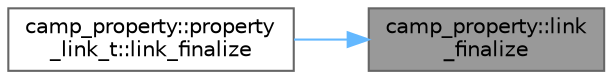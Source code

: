 digraph "camp_property::link_finalize"
{
 // LATEX_PDF_SIZE
  bgcolor="transparent";
  edge [fontname=Helvetica,fontsize=10,labelfontname=Helvetica,labelfontsize=10];
  node [fontname=Helvetica,fontsize=10,shape=box,height=0.2,width=0.4];
  rankdir="RL";
  Node1 [label="camp_property::link\l_finalize",height=0.2,width=0.4,color="gray40", fillcolor="grey60", style="filled", fontcolor="black",tooltip="Finalize the property_link_t variable."];
  Node1 -> Node2 [dir="back",color="steelblue1",style="solid"];
  Node2 [label="camp_property::property\l_link_t::link_finalize",height=0.2,width=0.4,color="grey40", fillcolor="white", style="filled",URL="$structcamp__property_1_1property__link__t.html#ae1047932449861f1ad24dcf7f740b229",tooltip="Finalize."];
}
